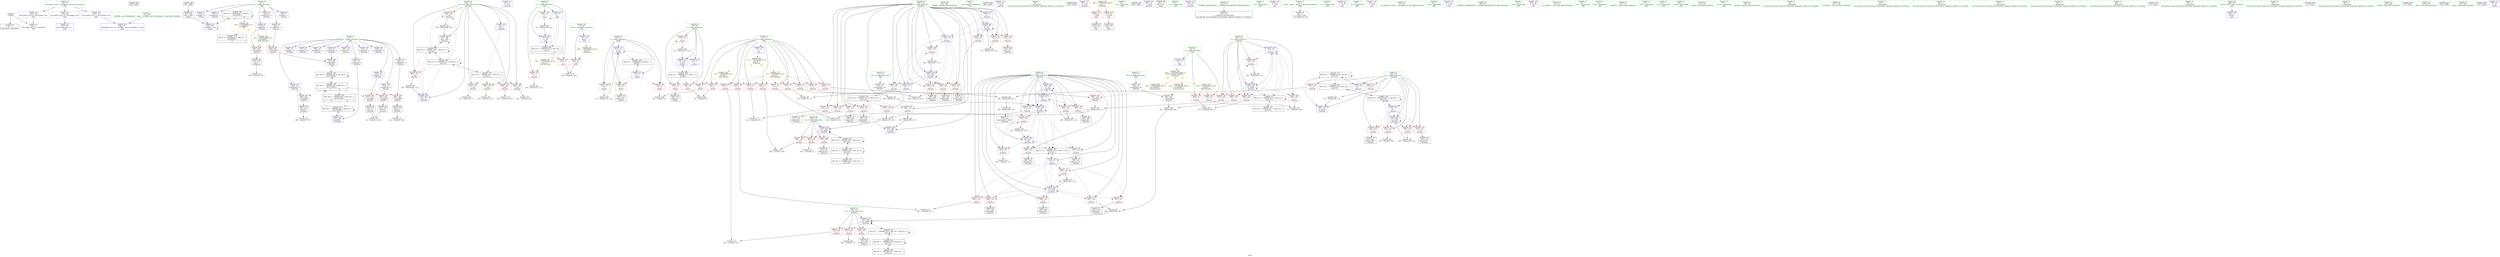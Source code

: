digraph "SVFG" {
	label="SVFG";

	Node0x56292939f840 [shape=record,color=grey,label="{NodeID: 0\nNullPtr}"];
	Node0x56292939f840 -> Node0x5629293b5bc0[style=solid];
	Node0x56292939f840 -> Node0x5629293b8d30[style=solid];
	Node0x5629293fe260 [shape=record,color=black,label="{NodeID: 443\n382 = PHI()\n}"];
	Node0x5629293ddf80 [shape=record,color=black,label="{NodeID: 360\nMR_8V_2 = PHI(MR_8V_3, MR_8V_1, )\npts\{90000 \}\n|{|<s2>14}}"];
	Node0x5629293ddf80 -> Node0x5629293b8fd0[style=dashed];
	Node0x5629293ddf80 -> Node0x5629293ddf80[style=dashed];
	Node0x5629293ddf80:s2 -> Node0x5629293ea2b0[style=dashed,color=blue];
	Node0x5629293b7ca0 [shape=record,color=red,label="{NodeID: 194\n348\<--142\n\<--ans\n_Z4workv\n}"];
	Node0x5629293b7ca0 -> Node0x5629293c5c80[style=solid];
	Node0x5629293b4ec0 [shape=record,color=purple,label="{NodeID: 111\n233\<--27\n\<--.str.1\n_Z4workv\n}"];
	Node0x5629293b2fb0 [shape=record,color=green,label="{NodeID: 28\n12\<--14\nt\<--t_field_insensitive\nGlob }"];
	Node0x5629293b2fb0 -> Node0x5629293ba270[style=solid];
	Node0x5629293b2fb0 -> Node0x5629293ba340[style=solid];
	Node0x5629293b2fb0 -> Node0x5629293ba410[style=solid];
	Node0x5629293b2fb0 -> Node0x5629293b8730[style=solid];
	Node0x5629293b2fb0 -> Node0x5629293c2640[style=solid];
	Node0x5629293d7780 [shape=record,color=yellow,style=double,label="{NodeID: 388\n32V_1 = ENCHI(MR_32V_0)\npts\{220000 \}\nFun[_Z4workv]}"];
	Node0x5629293d7780 -> Node0x5629293b8320[style=dashed];
	Node0x5629293c6700 [shape=record,color=grey,label="{NodeID: 305\n270 = cmp(268, 269, )\n}"];
	Node0x5629293b94b0 [shape=record,color=blue,label="{NodeID: 222\n132\<--166\nj\<--inc\n_Z4workv\n}"];
	Node0x5629293b94b0 -> Node0x5629293bc220[style=dashed];
	Node0x5629293b94b0 -> Node0x5629293bc2f0[style=dashed];
	Node0x5629293b94b0 -> Node0x5629293bc3c0[style=dashed];
	Node0x5629293b94b0 -> Node0x5629293b9310[style=dashed];
	Node0x5629293b94b0 -> Node0x5629293b94b0[style=dashed];
	Node0x5629293b94b0 -> Node0x5629293b97f0[style=dashed];
	Node0x5629293b94b0 -> Node0x5629293d9480[style=dashed];
	Node0x5629293baea0 [shape=record,color=red,label="{NodeID: 139\n269\<--19\n\<--s\n_Z4workv\n}"];
	Node0x5629293baea0 -> Node0x5629293c6700[style=solid];
	Node0x5629293b59c0 [shape=record,color=green,label="{NodeID: 56\n413\<--414\nfreopen\<--freopen_field_insensitive\n}"];
	Node0x5629293bc560 [shape=record,color=red,label="{NodeID: 167\n191\<--132\n\<--j\n_Z4workv\n}"];
	Node0x5629293bc560 -> Node0x5629293b6370[style=solid];
	Node0x5629293b7140 [shape=record,color=black,label="{NodeID: 84\n334\<--333\nidxprom88\<--\n_Z4workv\n}"];
	Node0x56292939f780 [shape=record,color=green,label="{NodeID: 1\n7\<--1\n__dso_handle\<--dummyObj\nGlob }"];
	Node0x5629293fe360 [shape=record,color=black,label="{NodeID: 444\n388 = PHI()\n}"];
	Node0x5629293c3e80 [shape=record,color=grey,label="{NodeID: 278\n356 = Binary(355, 114, )\n}"];
	Node0x5629293c3e80 -> Node0x5629293c2300[style=solid];
	Node0x5629293b7d70 [shape=record,color=red,label="{NodeID: 195\n370\<--142\n\<--ans\n_Z4workv\n}"];
	Node0x5629293b7d70 -> Node0x5629293c6580[style=solid];
	Node0x5629293b4f90 [shape=record,color=purple,label="{NodeID: 112\n373\<--29\n\<--.str.2\n_Z4workv\n}"];
	Node0x5629293b3080 [shape=record,color=green,label="{NodeID: 29\n15\<--16\ncases\<--cases_field_insensitive\nGlob }"];
	Node0x5629293b3080 -> Node0x5629293ba4e0[style=solid];
	Node0x5629293b3080 -> Node0x5629293b8830[style=solid];
	Node0x5629293d7860 [shape=record,color=yellow,style=double,label="{NodeID: 389\n34V_1 = ENCHI(MR_34V_0)\npts\{240000 \}\nFun[_Z4workv]}"];
	Node0x5629293d7860 -> Node0x5629293b83f0[style=dashed];
	Node0x5629293c6880 [shape=record,color=grey,label="{NodeID: 306\n379 = cmp(378, 114, )\n}"];
	Node0x5629293b9580 [shape=record,color=blue,label="{NodeID: 223\n130\<--171\ni\<--inc7\n_Z4workv\n}"];
	Node0x5629293b9580 -> Node0x5629293bb6c0[style=dashed];
	Node0x5629293b9580 -> Node0x5629293bb790[style=dashed];
	Node0x5629293b9580 -> Node0x5629293bb860[style=dashed];
	Node0x5629293b9580 -> Node0x5629293b9580[style=dashed];
	Node0x5629293b9580 -> Node0x5629293b9650[style=dashed];
	Node0x5629293baf70 [shape=record,color=red,label="{NodeID: 140\n330\<--19\n\<--s\n_Z4workv\n}"];
	Node0x5629293baf70 -> Node0x5629293c7d80[style=solid];
	Node0x5629293b5ac0 [shape=record,color=green,label="{NodeID: 57\n51\<--439\n_GLOBAL__sub_I_XiaoZiqian_0_1.cpp\<--_GLOBAL__sub_I_XiaoZiqian_0_1.cpp_field_insensitive\n}"];
	Node0x5629293b5ac0 -> Node0x5629293b8c30[style=solid];
	Node0x5629293bc630 [shape=record,color=red,label="{NodeID: 168\n202\<--132\n\<--j\n_Z4workv\n}"];
	Node0x5629293bc630 -> Node0x5629293b65e0[style=solid];
	Node0x5629293b7210 [shape=record,color=black,label="{NodeID: 85\n337\<--336\nidxprom90\<--\n_Z4workv\n}"];
	Node0x56292939e1d0 [shape=record,color=green,label="{NodeID: 2\n13\<--1\n\<--dummyObj\nCan only get source location for instruction, argument, global var or function.}"];
	Node0x5629293fe460 [shape=record,color=black,label="{NodeID: 445\n395 = PHI()\n}"];
	Node0x5629293c4000 [shape=record,color=grey,label="{NodeID: 279\n362 = Binary(361, 114, )\n}"];
	Node0x5629293c4000 -> Node0x5629293c23d0[style=solid];
	Node0x5629293b7e40 [shape=record,color=red,label="{NodeID: 196\n378\<--142\n\<--ans\n_Z4workv\n}"];
	Node0x5629293b7e40 -> Node0x5629293c6880[style=solid];
	Node0x5629293b5060 [shape=record,color=purple,label="{NodeID: 113\n381\<--31\n\<--.str.3\n_Z4workv\n}"];
	Node0x5629293b3180 [shape=record,color=green,label="{NodeID: 30\n17\<--18\nn\<--n_field_insensitive\nGlob }"];
	Node0x5629293b3180 -> Node0x5629293ba5b0[style=solid];
	Node0x5629293b3180 -> Node0x5629293ba680[style=solid];
	Node0x5629293b3180 -> Node0x5629293ba750[style=solid];
	Node0x5629293b3180 -> Node0x5629293ba820[style=solid];
	Node0x5629293b3180 -> Node0x5629293ba8f0[style=solid];
	Node0x5629293b3180 -> Node0x5629293ba9c0[style=solid];
	Node0x5629293b3180 -> Node0x5629293baa90[style=solid];
	Node0x5629293b3180 -> Node0x5629293bab60[style=solid];
	Node0x5629293b3180 -> Node0x5629293bac30[style=solid];
	Node0x5629293b3180 -> Node0x5629293bad00[style=solid];
	Node0x5629293b3180 -> Node0x5629293badd0[style=solid];
	Node0x5629293b3180 -> Node0x5629293b8930[style=solid];
	Node0x5629293c6a00 [shape=record,color=grey,label="{NodeID: 307\n178 = cmp(176, 177, )\n}"];
	Node0x5629293b9650 [shape=record,color=blue,label="{NodeID: 224\n130\<--13\ni\<--\n_Z4workv\n}"];
	Node0x5629293b9650 -> Node0x5629293bb930[style=dashed];
	Node0x5629293b9650 -> Node0x5629293bba00[style=dashed];
	Node0x5629293b9650 -> Node0x5629293bbad0[style=dashed];
	Node0x5629293b9650 -> Node0x5629293bbba0[style=dashed];
	Node0x5629293b9650 -> Node0x5629293bbc70[style=dashed];
	Node0x5629293b9650 -> Node0x5629293c1a10[style=dashed];
	Node0x5629293b9650 -> Node0x5629293c1bb0[style=dashed];
	Node0x5629293bb040 [shape=record,color=red,label="{NodeID: 141\n409\<--41\n\<--stdin\nmain\n}"];
	Node0x5629293bb040 -> Node0x5629293b73b0[style=solid];
	Node0x5629293b5bc0 [shape=record,color=black,label="{NodeID: 58\n2\<--3\ndummyVal\<--dummyVal\n}"];
	Node0x5629293bc700 [shape=record,color=red,label="{NodeID: 169\n221\<--132\n\<--j\n_Z4workv\n}"];
	Node0x5629293bc700 -> Node0x5629293c4780[style=solid];
	Node0x5629293b72e0 [shape=record,color=black,label="{NodeID: 86\n340\<--339\nconv92\<--\n_Z4workv\n}"];
	Node0x5629293b72e0 -> Node0x5629293c8080[style=solid];
	Node0x56292939d390 [shape=record,color=green,label="{NodeID: 3\n25\<--1\n.str\<--dummyObj\nGlob }"];
	Node0x5629293fe560 [shape=record,color=black,label="{NodeID: 446\n420 = PHI()\n}"];
	Node0x5629293c4180 [shape=record,color=grey,label="{NodeID: 280\n166 = Binary(165, 114, )\n}"];
	Node0x5629293c4180 -> Node0x5629293b94b0[style=solid];
	Node0x5629293b7f10 [shape=record,color=red,label="{NodeID: 197\n384\<--142\n\<--ans\n_Z4workv\n}"];
	Node0x5629293b7f10 -> Node0x5629293c7a80[style=solid];
	Node0x5629293b5130 [shape=record,color=purple,label="{NodeID: 114\n387\<--33\n\<--.str.4\n_Z4workv\n}"];
	Node0x5629293b3280 [shape=record,color=green,label="{NodeID: 31\n19\<--20\ns\<--s_field_insensitive\nGlob }"];
	Node0x5629293b3280 -> Node0x5629293baea0[style=solid];
	Node0x5629293b3280 -> Node0x5629293baf70[style=solid];
	Node0x5629293b3280 -> Node0x5629293b8a30[style=solid];
	Node0x5629293d7a50 [shape=record,color=yellow,style=double,label="{NodeID: 391\n39V_1 = ENCHI(MR_39V_0)\npts\{16 \}\nFun[main]}"];
	Node0x5629293d7a50 -> Node0x5629293ba4e0[style=dashed];
	Node0x5629293c6b80 [shape=record,color=grey,label="{NodeID: 308\n91 = cmp(89, 90, )\n}"];
	Node0x5629293b9720 [shape=record,color=blue,label="{NodeID: 225\n134\<--13\nk\<--\n_Z4workv\n}"];
	Node0x5629293b9720 -> Node0x5629293e2580[style=dashed];
	Node0x5629293bb110 [shape=record,color=red,label="{NodeID: 142\n415\<--46\n\<--stdout\nmain\n}"];
	Node0x5629293bb110 -> Node0x5629293b7480[style=solid];
	Node0x5629293b5cc0 [shape=record,color=black,label="{NodeID: 59\n405\<--13\nmain_ret\<--\nmain\n}"];
	Node0x5629293d6380 [shape=record,color=black,label="{NodeID: 336\nMR_19V_8 = PHI(MR_19V_12, MR_19V_7, )\npts\{135 \}\n}"];
	Node0x5629293d6380 -> Node0x5629293c1d50[style=dashed];
	Node0x5629293d6380 -> Node0x5629293d6380[style=dashed];
	Node0x5629293d6380 -> Node0x5629293d9980[style=dashed];
	Node0x5629293bc7d0 [shape=record,color=red,label="{NodeID: 170\n246\<--132\n\<--j\n_Z4workv\n}"];
	Node0x5629293bc7d0 -> Node0x5629293c7480[style=solid];
	Node0x5629293b73b0 [shape=record,color=black,label="{NodeID: 87\n412\<--409\ncall\<--\nmain\n}"];
	Node0x56292939d420 [shape=record,color=green,label="{NodeID: 4\n27\<--1\n.str.1\<--dummyObj\nGlob }"];
	Node0x5629293c4300 [shape=record,color=grey,label="{NodeID: 281\n171 = Binary(170, 114, )\n}"];
	Node0x5629293c4300 -> Node0x5629293b9580[style=solid];
	Node0x5629293b7fe0 [shape=record,color=red,label="{NodeID: 198\n390\<--142\n\<--ans\n_Z4workv\n}"];
	Node0x5629293b7fe0 -> Node0x5629293c7c00[style=solid];
	Node0x5629293b5200 [shape=record,color=purple,label="{NodeID: 115\n394\<--35\n\<--.str.5\n_Z4workv\n}"];
	Node0x5629293b3380 [shape=record,color=green,label="{NodeID: 32\n21\<--22\ndx\<--dx_field_insensitive\nGlob }"];
	Node0x5629293b3380 -> Node0x5629293b4c50[style=solid];
	Node0x5629293d7b30 [shape=record,color=yellow,style=double,label="{NodeID: 392\n2V_1 = ENCHI(MR_2V_0)\npts\{18 \}\nFun[main]|{<s0>14|<s1>15}}"];
	Node0x5629293d7b30:s0 -> Node0x5629293beeb0[style=dashed,color=red];
	Node0x5629293d7b30:s1 -> Node0x5629293e3aa0[style=dashed,color=red];
	Node0x5629293c6d00 [shape=record,color=grey,label="{NodeID: 309\n100 = cmp(98, 99, )\n}"];
	Node0x5629293b97f0 [shape=record,color=blue,label="{NodeID: 226\n132\<--182\nj\<--sub\n_Z4workv\n}"];
	Node0x5629293b97f0 -> Node0x5629293bc490[style=dashed];
	Node0x5629293b97f0 -> Node0x5629293bc560[style=dashed];
	Node0x5629293b97f0 -> Node0x5629293bc630[style=dashed];
	Node0x5629293b97f0 -> Node0x5629293bc700[style=dashed];
	Node0x5629293b97f0 -> Node0x5629293b97f0[style=dashed];
	Node0x5629293b97f0 -> Node0x5629293b9a60[style=dashed];
	Node0x5629293b97f0 -> Node0x5629293d9480[style=dashed];
	Node0x5629293bb1e0 [shape=record,color=red,label="{NodeID: 143\n89\<--79\n\<--i\n_Z4initv\n}"];
	Node0x5629293bb1e0 -> Node0x5629293c6b80[style=solid];
	Node0x5629293b5d90 [shape=record,color=black,label="{NodeID: 60\n62\<--63\n\<--_ZNSt8ios_base4InitD1Ev\nCan only get source location for instruction, argument, global var or function.}"];
	Node0x5629293d6880 [shape=record,color=black,label="{NodeID: 337\nMR_21V_3 = PHI(MR_21V_8, MR_21V_2, )\npts\{137 \}\n}"];
	Node0x5629293d6880 -> Node0x5629293c1e20[style=dashed];
	Node0x5629293d6880 -> Node0x5629293d6880[style=dashed];
	Node0x5629293d6880 -> Node0x5629293d9e80[style=dashed];
	Node0x5629293bc8a0 [shape=record,color=red,label="{NodeID: 171\n253\<--132\n\<--j\n_Z4workv\n}"];
	Node0x5629293bc8a0 -> Node0x5629293b6920[style=solid];
	Node0x5629293b7480 [shape=record,color=black,label="{NodeID: 88\n418\<--415\ncall1\<--\nmain\n}"];
	Node0x56292938cbc0 [shape=record,color=green,label="{NodeID: 5\n29\<--1\n.str.2\<--dummyObj\nGlob }"];
	Node0x5629293c4480 [shape=record,color=grey,label="{NodeID: 282\n367 = Binary(366, 114, )\n}"];
	Node0x5629293c4480 -> Node0x5629293c24a0[style=solid];
	Node0x5629293b80b0 [shape=record,color=red,label="{NodeID: 199\n194\<--193\n\<--arrayidx18\n_Z4workv\n}"];
	Node0x5629293b80b0 -> Node0x5629293b6440[style=solid];
	Node0x5629293b9b60 [shape=record,color=purple,label="{NodeID: 116\n410\<--37\n\<--.str.6\nmain\n}"];
	Node0x5629293b3480 [shape=record,color=green,label="{NodeID: 33\n23\<--24\ndy\<--dy_field_insensitive\nGlob }"];
	Node0x5629293b3480 -> Node0x5629293b4d20[style=solid];
	Node0x5629293c6e80 [shape=record,color=grey,label="{NodeID: 310\n196 = cmp(195, 197, )\n}"];
	Node0x5629293b98c0 [shape=record,color=blue,label="{NodeID: 227\n214\<--205\narrayidx29\<--\n_Z4workv\n}"];
	Node0x5629293b98c0 -> Node0x5629293e2a80[style=dashed];
	Node0x5629293bb2b0 [shape=record,color=red,label="{NodeID: 144\n104\<--79\n\<--i\n_Z4initv\n}"];
	Node0x5629293bb2b0 -> Node0x5629293b5f60[style=solid];
	Node0x5629293b5e90 [shape=record,color=black,label="{NodeID: 61\n103\<--102\nconv\<--call5\n_Z4initv\n}"];
	Node0x5629293b5e90 -> Node0x5629293b8fd0[style=solid];
	Node0x5629293d6d80 [shape=record,color=black,label="{NodeID: 338\nMR_23V_3 = PHI(MR_23V_8, MR_23V_2, )\npts\{139 \}\n}"];
	Node0x5629293d6d80 -> Node0x5629293d4f80[style=dashed];
	Node0x5629293d6d80 -> Node0x5629293d6d80[style=dashed];
	Node0x5629293d6d80 -> Node0x5629293da380[style=dashed];
	Node0x5629293bc970 [shape=record,color=red,label="{NodeID: 172\n281\<--132\n\<--j\n_Z4workv\n}"];
	Node0x5629293bc970 -> Node0x5629293c5b00[style=solid];
	Node0x5629293b7550 [shape=record,color=purple,label="{NodeID: 89\n60\<--4\n\<--_ZStL8__ioinit\n__cxx_global_var_init\n}"];
	Node0x56292938cc50 [shape=record,color=green,label="{NodeID: 6\n31\<--1\n.str.3\<--dummyObj\nGlob }"];
	Node0x5629293c4600 [shape=record,color=grey,label="{NodeID: 283\n228 = Binary(227, 114, )\n}"];
	Node0x5629293c4600 -> Node0x5629293c1a10[style=solid];
	Node0x5629293b8180 [shape=record,color=red,label="{NodeID: 200\n205\<--204\n\<--arrayidx23\n_Z4workv\n}"];
	Node0x5629293b8180 -> Node0x5629293b98c0[style=solid];
	Node0x5629293b9c30 [shape=record,color=purple,label="{NodeID: 117\n411\<--39\n\<--.str.7\nmain\n}"];
	Node0x5629293b3580 [shape=record,color=green,label="{NodeID: 34\n49\<--53\nllvm.global_ctors\<--llvm.global_ctors_field_insensitive\nGlob }"];
	Node0x5629293b3580 -> Node0x5629293b9f70[style=solid];
	Node0x5629293b3580 -> Node0x5629293ba070[style=solid];
	Node0x5629293b3580 -> Node0x5629293ba170[style=solid];
	Node0x5629293c7000 [shape=record,color=grey,label="{NodeID: 311\n295 = cmp(293, 294, )\n}"];
	Node0x5629293b9990 [shape=record,color=blue,label="{NodeID: 228\n134\<--217\nk\<--inc30\n_Z4workv\n}"];
	Node0x5629293b9990 -> Node0x5629293e2580[style=dashed];
	Node0x5629293bb380 [shape=record,color=red,label="{NodeID: 145\n118\<--79\n\<--i\n_Z4initv\n}"];
	Node0x5629293bb380 -> Node0x5629293c4900[style=solid];
	Node0x5629293b5f60 [shape=record,color=black,label="{NodeID: 62\n105\<--104\nidxprom\<--\n_Z4initv\n}"];
	Node0x5629293d7280 [shape=record,color=black,label="{NodeID: 339\nMR_25V_3 = PHI(MR_25V_8, MR_25V_2, )\npts\{141 \}\n}"];
	Node0x5629293d7280 -> Node0x5629293c1fc0[style=dashed];
	Node0x5629293d7280 -> Node0x5629293d2c80[style=dashed];
	Node0x5629293d7280 -> Node0x5629293d7280[style=dashed];
	Node0x5629293d7280 -> Node0x5629293da880[style=dashed];
	Node0x5629293bca40 [shape=record,color=red,label="{NodeID: 173\n308\<--132\n\<--j\n_Z4workv\n}"];
	Node0x5629293bca40 -> Node0x5629293b6d30[style=solid];
	Node0x5629293b7620 [shape=record,color=purple,label="{NodeID: 90\n106\<--8\narrayidx\<--a\n_Z4initv\n}"];
	Node0x56292939dae0 [shape=record,color=green,label="{NodeID: 7\n33\<--1\n.str.4\<--dummyObj\nGlob }"];
	Node0x5629293c4780 [shape=record,color=grey,label="{NodeID: 284\n222 = Binary(221, 223, )\n}"];
	Node0x5629293c4780 -> Node0x5629293b9a60[style=solid];
	Node0x5629293b8250 [shape=record,color=red,label="{NodeID: 201\n256\<--255\n\<--arrayidx45\n_Z4workv\n}"];
	Node0x5629293b8250 -> Node0x5629293b69f0[style=solid];
	Node0x5629293b9d00 [shape=record,color=purple,label="{NodeID: 118\n416\<--42\n\<--.str.8\nmain\n}"];
	Node0x5629293b3680 [shape=record,color=green,label="{NodeID: 35\n54\<--55\n__cxx_global_var_init\<--__cxx_global_var_init_field_insensitive\n}"];
	Node0x5629293c7180 [shape=record,color=grey,label="{NodeID: 312\n302 = cmp(300, 301, )\n}"];
	Node0x5629293b9a60 [shape=record,color=blue,label="{NodeID: 229\n132\<--222\nj\<--dec\n_Z4workv\n}"];
	Node0x5629293b9a60 -> Node0x5629293bc490[style=dashed];
	Node0x5629293b9a60 -> Node0x5629293bc560[style=dashed];
	Node0x5629293b9a60 -> Node0x5629293bc630[style=dashed];
	Node0x5629293b9a60 -> Node0x5629293bc700[style=dashed];
	Node0x5629293b9a60 -> Node0x5629293b97f0[style=dashed];
	Node0x5629293b9a60 -> Node0x5629293b9a60[style=dashed];
	Node0x5629293b9a60 -> Node0x5629293d9480[style=dashed];
	Node0x5629293bb450 [shape=record,color=red,label="{NodeID: 146\n98\<--81\n\<--j\n_Z4initv\n}"];
	Node0x5629293bb450 -> Node0x5629293c6d00[style=solid];
	Node0x5629293b6030 [shape=record,color=black,label="{NodeID: 63\n108\<--107\nidxprom6\<--\n_Z4initv\n}"];
	Node0x5629293d7f90 [shape=record,color=black,label="{NodeID: 340\nMR_27V_4 = PHI(MR_27V_10, MR_27V_3, )\npts\{143 \}\n}"];
	Node0x5629293d7f90 -> Node0x5629293b7bd0[style=dashed];
	Node0x5629293d7f90 -> Node0x5629293b7ca0[style=dashed];
	Node0x5629293d7f90 -> Node0x5629293c2160[style=dashed];
	Node0x5629293d7f90 -> Node0x5629293c2230[style=dashed];
	Node0x5629293d7f90 -> Node0x5629293d7f90[style=dashed];
	Node0x5629293d7f90 -> Node0x5629293dad80[style=dashed];
	Node0x5629293d7f90 -> Node0x5629293db780[style=dashed];
	Node0x5629293bcb10 [shape=record,color=red,label="{NodeID: 174\n336\<--132\n\<--j\n_Z4workv\n}"];
	Node0x5629293bcb10 -> Node0x5629293b7210[style=solid];
	Node0x5629293b76f0 [shape=record,color=purple,label="{NodeID: 91\n109\<--8\narrayidx7\<--a\n_Z4initv\n}"];
	Node0x5629293b76f0 -> Node0x5629293b8fd0[style=solid];
	Node0x56292939db70 [shape=record,color=green,label="{NodeID: 8\n35\<--1\n.str.5\<--dummyObj\nGlob }"];
	Node0x5629293e0780 [shape=record,color=black,label="{NodeID: 368\nMR_10V_2 = PHI(MR_10V_3, MR_10V_1, )\npts\{14 \}\n|{|<s3>15}}"];
	Node0x5629293e0780 -> Node0x5629293ba340[style=dashed];
	Node0x5629293e0780 -> Node0x5629293ba410[style=dashed];
	Node0x5629293e0780 -> Node0x5629293c2640[style=dashed];
	Node0x5629293e0780:s3 -> Node0x5629293e2f80[style=dashed,color=red];
	Node0x5629293c4900 [shape=record,color=grey,label="{NodeID: 285\n119 = Binary(118, 114, )\n}"];
	Node0x5629293c4900 -> Node0x5629293b9170[style=solid];
	Node0x5629293b8320 [shape=record,color=red,label="{NodeID: 202\n276\<--275\n\<--arrayidx56\n_Z4workv\n}"];
	Node0x5629293b8320 -> Node0x5629293c5800[style=solid];
	Node0x5629293b9dd0 [shape=record,color=purple,label="{NodeID: 119\n417\<--44\n\<--.str.9\nmain\n}"];
	Node0x5629293b3780 [shape=record,color=green,label="{NodeID: 36\n58\<--59\n_ZNSt8ios_base4InitC1Ev\<--_ZNSt8ios_base4InitC1Ev_field_insensitive\n}"];
	Node0x5629293d7eb0 [shape=record,color=yellow,style=double,label="{NodeID: 396\n46V_1 = ENCHI(MR_46V_0)\npts\{20 220000 240000 \}\nFun[main]|{<s0>15|<s1>15|<s2>15}}"];
	Node0x5629293d7eb0:s0 -> Node0x5629293e3b80[style=dashed,color=red];
	Node0x5629293d7eb0:s1 -> Node0x5629293d7780[style=dashed,color=red];
	Node0x5629293d7eb0:s2 -> Node0x5629293d7860[style=dashed,color=red];
	Node0x5629293c7300 [shape=record,color=grey,label="{NodeID: 313\n425 = cmp(423, 424, )\n}"];
	Node0x5629293c1a10 [shape=record,color=blue,label="{NodeID: 230\n130\<--228\ni\<--inc34\n_Z4workv\n}"];
	Node0x5629293c1a10 -> Node0x5629293bb930[style=dashed];
	Node0x5629293c1a10 -> Node0x5629293bba00[style=dashed];
	Node0x5629293c1a10 -> Node0x5629293bbad0[style=dashed];
	Node0x5629293c1a10 -> Node0x5629293bbba0[style=dashed];
	Node0x5629293c1a10 -> Node0x5629293bbc70[style=dashed];
	Node0x5629293c1a10 -> Node0x5629293c1a10[style=dashed];
	Node0x5629293c1a10 -> Node0x5629293c1bb0[style=dashed];
	Node0x5629293bb520 [shape=record,color=red,label="{NodeID: 147\n107\<--81\n\<--j\n_Z4initv\n}"];
	Node0x5629293bb520 -> Node0x5629293b6030[style=solid];
	Node0x5629293b6100 [shape=record,color=black,label="{NodeID: 64\n157\<--156\nidxprom\<--\n_Z4workv\n}"];
	Node0x5629293bcbe0 [shape=record,color=red,label="{NodeID: 175\n361\<--132\n\<--j\n_Z4workv\n}"];
	Node0x5629293bcbe0 -> Node0x5629293c4000[style=solid];
	Node0x5629293b77c0 [shape=record,color=purple,label="{NodeID: 92\n190\<--8\narrayidx16\<--a\n_Z4workv\n}"];
	Node0x56292939dc00 [shape=record,color=green,label="{NodeID: 9\n37\<--1\n.str.6\<--dummyObj\nGlob }"];
	Node0x5629293e0c80 [shape=record,color=black,label="{NodeID: 369\nMR_30V_2 = PHI(MR_30V_3, MR_30V_1, )\npts\{110000 \}\n|{<s0>15|<s1>15}}"];
	Node0x5629293e0c80:s0 -> Node0x5629293d4080[style=dashed,color=red];
	Node0x5629293e0c80:s1 -> Node0x5629293dd080[style=dashed,color=red];
	Node0x5629293c4a80 [shape=record,color=grey,label="{NodeID: 286\n113 = Binary(112, 114, )\n}"];
	Node0x5629293c4a80 -> Node0x5629293b90a0[style=solid];
	Node0x5629293b83f0 [shape=record,color=red,label="{NodeID: 203\n285\<--284\n\<--arrayidx59\n_Z4workv\n}"];
	Node0x5629293b83f0 -> Node0x5629293c5980[style=solid];
	Node0x5629293b9ea0 [shape=record,color=purple,label="{NodeID: 120\n419\<--47\n\<--.str.10\nmain\n}"];
	Node0x5629293b3880 [shape=record,color=green,label="{NodeID: 37\n64\<--65\n__cxa_atexit\<--__cxa_atexit_field_insensitive\n}"];
	Node0x5629293bedd0 [shape=record,color=yellow,style=double,label="{NodeID: 397\n36V_1 = ENCHI(MR_36V_0)\npts\{1 \}\nFun[main]}"];
	Node0x5629293bedd0 -> Node0x5629293bb040[style=dashed];
	Node0x5629293bedd0 -> Node0x5629293bb110[style=dashed];
	Node0x5629293c7480 [shape=record,color=grey,label="{NodeID: 314\n248 = cmp(246, 247, )\n}"];
	Node0x5629293c1ae0 [shape=record,color=blue,label="{NodeID: 231\n142\<--13\nans\<--\n_Z4workv\n}"];
	Node0x5629293c1ae0 -> Node0x5629293dad80[style=dashed];
	Node0x5629293bb5f0 [shape=record,color=red,label="{NodeID: 148\n112\<--81\n\<--j\n_Z4initv\n}"];
	Node0x5629293bb5f0 -> Node0x5629293c4a80[style=solid];
	Node0x5629293b61d0 [shape=record,color=black,label="{NodeID: 65\n160\<--159\nidxprom4\<--\n_Z4workv\n}"];
	Node0x5629293bccb0 [shape=record,color=red,label="{NodeID: 176\n207\<--134\n\<--k\n_Z4workv\n}"];
	Node0x5629293bccb0 -> Node0x5629293c4d80[style=solid];
	Node0x5629293b7890 [shape=record,color=purple,label="{NodeID: 93\n193\<--8\narrayidx18\<--a\n_Z4workv\n}"];
	Node0x5629293b7890 -> Node0x5629293b80b0[style=solid];
	Node0x56292939f3b0 [shape=record,color=green,label="{NodeID: 10\n39\<--1\n.str.7\<--dummyObj\nGlob }"];
	Node0x5629293e1180 [shape=record,color=black,label="{NodeID: 370\nMR_8V_2 = PHI(MR_8V_3, MR_8V_1, )\npts\{90000 \}\n|{<s0>14}}"];
	Node0x5629293e1180:s0 -> Node0x5629293ddf80[style=dashed,color=red];
	Node0x5629293c4c00 [shape=record,color=grey,label="{NodeID: 287\n209 = Binary(208, 114, )\n}"];
	Node0x5629293c4c00 -> Node0x5629293b66b0[style=solid];
	Node0x5629293b84c0 [shape=record,color=red,label="{NodeID: 204\n311\<--310\n\<--arrayidx73\n_Z4workv\n}"];
	Node0x5629293b84c0 -> Node0x5629293b6e00[style=solid];
	Node0x5629293b9f70 [shape=record,color=purple,label="{NodeID: 121\n443\<--49\nllvm.global_ctors_0\<--llvm.global_ctors\nGlob }"];
	Node0x5629293b9f70 -> Node0x5629293b8b30[style=solid];
	Node0x5629293b3980 [shape=record,color=green,label="{NodeID: 38\n63\<--69\n_ZNSt8ios_base4InitD1Ev\<--_ZNSt8ios_base4InitD1Ev_field_insensitive\n}"];
	Node0x5629293b3980 -> Node0x5629293b5d90[style=solid];
	Node0x5629293beeb0 [shape=record,color=yellow,style=double,label="{NodeID: 398\n2V_1 = ENCHI(MR_2V_0)\npts\{18 \}\nFun[_Z4initv]}"];
	Node0x5629293beeb0 -> Node0x5629293ba5b0[style=dashed];
	Node0x5629293beeb0 -> Node0x5629293ba680[style=dashed];
	Node0x5629293c7600 [shape=record,color=grey,label="{NodeID: 315\n242 = cmp(240, 241, )\n}"];
	Node0x5629293c1bb0 [shape=record,color=blue,label="{NodeID: 232\n130\<--13\ni\<--\n_Z4workv\n}"];
	Node0x5629293c1bb0 -> Node0x5629293d8f80[style=dashed];
	Node0x5629293bb6c0 [shape=record,color=red,label="{NodeID: 149\n146\<--130\n\<--i\n_Z4workv\n}"];
	Node0x5629293bb6c0 -> Node0x5629293c5f80[style=solid];
	Node0x5629293b62a0 [shape=record,color=black,label="{NodeID: 66\n189\<--188\nidxprom15\<--\n_Z4workv\n}"];
	Node0x5629293bcd80 [shape=record,color=red,label="{NodeID: 177\n216\<--134\n\<--k\n_Z4workv\n}"];
	Node0x5629293bcd80 -> Node0x5629293c4f00[style=solid];
	Node0x5629293b7960 [shape=record,color=purple,label="{NodeID: 94\n201\<--8\narrayidx21\<--a\n_Z4workv\n}"];
	Node0x56292939f440 [shape=record,color=green,label="{NodeID: 11\n41\<--1\nstdin\<--dummyObj\nGlob }"];
	Node0x5629293c4d80 [shape=record,color=grey,label="{NodeID: 288\n208 = Binary(206, 207, )\n}"];
	Node0x5629293c4d80 -> Node0x5629293c4c00[style=solid];
	Node0x5629293b8590 [shape=record,color=red,label="{NodeID: 205\n319\<--318\n\<--arrayidx78\n_Z4workv\n}"];
	Node0x5629293b8590 -> Node0x5629293b7070[style=solid];
	Node0x5629293ba070 [shape=record,color=purple,label="{NodeID: 122\n444\<--49\nllvm.global_ctors_1\<--llvm.global_ctors\nGlob }"];
	Node0x5629293ba070 -> Node0x5629293b8c30[style=solid];
	Node0x5629293b3a80 [shape=record,color=green,label="{NodeID: 39\n76\<--77\n_Z4initv\<--_Z4initv_field_insensitive\n}"];
	Node0x5629293c7780 [shape=record,color=grey,label="{NodeID: 316\n186 = cmp(185, 13, )\n}"];
	Node0x5629293c1c80 [shape=record,color=blue,label="{NodeID: 233\n132\<--13\nj\<--\n_Z4workv\n}"];
	Node0x5629293c1c80 -> Node0x5629293bc7d0[style=dashed];
	Node0x5629293c1c80 -> Node0x5629293bc8a0[style=dashed];
	Node0x5629293c1c80 -> Node0x5629293bc970[style=dashed];
	Node0x5629293c1c80 -> Node0x5629293bca40[style=dashed];
	Node0x5629293c1c80 -> Node0x5629293bcb10[style=dashed];
	Node0x5629293c1c80 -> Node0x5629293bcbe0[style=dashed];
	Node0x5629293c1c80 -> Node0x5629293c23d0[style=dashed];
	Node0x5629293c1c80 -> Node0x5629293d9480[style=dashed];
	Node0x5629293bb790 [shape=record,color=red,label="{NodeID: 150\n156\<--130\n\<--i\n_Z4workv\n}"];
	Node0x5629293bb790 -> Node0x5629293b6100[style=solid];
	Node0x5629293b6370 [shape=record,color=black,label="{NodeID: 67\n192\<--191\nidxprom17\<--\n_Z4workv\n}"];
	Node0x5629293d8f80 [shape=record,color=black,label="{NodeID: 344\nMR_15V_9 = PHI(MR_15V_10, MR_15V_8, )\npts\{131 \}\n}"];
	Node0x5629293d8f80 -> Node0x5629293bbd40[style=dashed];
	Node0x5629293d8f80 -> Node0x5629293bbe10[style=dashed];
	Node0x5629293d8f80 -> Node0x5629293bbee0[style=dashed];
	Node0x5629293d8f80 -> Node0x5629293bbfb0[style=dashed];
	Node0x5629293d8f80 -> Node0x5629293bc080[style=dashed];
	Node0x5629293d8f80 -> Node0x5629293bc150[style=dashed];
	Node0x5629293d8f80 -> Node0x5629293c24a0[style=dashed];
	Node0x5629293bce50 [shape=record,color=red,label="{NodeID: 178\n262\<--134\n\<--k\n_Z4workv\n}"];
	Node0x5629293bce50 -> Node0x5629293c6280[style=solid];
	Node0x5629293b7a30 [shape=record,color=purple,label="{NodeID: 95\n204\<--8\narrayidx23\<--a\n_Z4workv\n}"];
	Node0x5629293b7a30 -> Node0x5629293b8180[style=solid];
	Node0x56292939f4d0 [shape=record,color=green,label="{NodeID: 12\n42\<--1\n.str.8\<--dummyObj\nGlob }"];
	Node0x5629293c4f00 [shape=record,color=grey,label="{NodeID: 289\n217 = Binary(216, 114, )\n}"];
	Node0x5629293c4f00 -> Node0x5629293b9990[style=solid];
	Node0x5629293b8660 [shape=record,color=red,label="{NodeID: 206\n339\<--338\n\<--arrayidx91\n_Z4workv\n}"];
	Node0x5629293b8660 -> Node0x5629293b72e0[style=solid];
	Node0x5629293ba170 [shape=record,color=purple,label="{NodeID: 123\n445\<--49\nllvm.global_ctors_2\<--llvm.global_ctors\nGlob }"];
	Node0x5629293ba170 -> Node0x5629293b8d30[style=solid];
	Node0x5629293b3b80 [shape=record,color=green,label="{NodeID: 40\n79\<--80\ni\<--i_field_insensitive\n_Z4initv\n}"];
	Node0x5629293b3b80 -> Node0x5629293bb1e0[style=solid];
	Node0x5629293b3b80 -> Node0x5629293bb2b0[style=solid];
	Node0x5629293b3b80 -> Node0x5629293bb380[style=solid];
	Node0x5629293b3b80 -> Node0x5629293b8e30[style=solid];
	Node0x5629293b3b80 -> Node0x5629293b9170[style=solid];
	Node0x5629293c7900 [shape=record,color=grey,label="{NodeID: 317\n321 = cmp(312, 320, )\n}"];
	Node0x5629293c1d50 [shape=record,color=blue,label="{NodeID: 234\n134\<--13\nk\<--\n_Z4workv\n}"];
	Node0x5629293c1d50 -> Node0x5629293bce50[style=dashed];
	Node0x5629293c1d50 -> Node0x5629293bcf20[style=dashed];
	Node0x5629293c1d50 -> Node0x5629293bcff0[style=dashed];
	Node0x5629293c1d50 -> Node0x5629293bd0c0[style=dashed];
	Node0x5629293c1d50 -> Node0x5629293c2300[style=dashed];
	Node0x5629293c1d50 -> Node0x5629293d6380[style=dashed];
	Node0x5629293bb860 [shape=record,color=red,label="{NodeID: 151\n170\<--130\n\<--i\n_Z4workv\n}"];
	Node0x5629293bb860 -> Node0x5629293c4300[style=solid];
	Node0x5629293b6440 [shape=record,color=black,label="{NodeID: 68\n195\<--194\nconv\<--\n_Z4workv\n}"];
	Node0x5629293b6440 -> Node0x5629293c6e80[style=solid];
	Node0x5629293d9480 [shape=record,color=black,label="{NodeID: 345\nMR_17V_10 = PHI(MR_17V_12, MR_17V_6, )\npts\{133 \}\n}"];
	Node0x5629293d9480 -> Node0x5629293c1c80[style=dashed];
	Node0x5629293bcf20 [shape=record,color=red,label="{NodeID: 179\n273\<--134\n\<--k\n_Z4workv\n}"];
	Node0x5629293bcf20 -> Node0x5629293b6ac0[style=solid];
	Node0x5629293b4290 [shape=record,color=purple,label="{NodeID: 96\n158\<--10\narrayidx\<--b\n_Z4workv\n}"];
	Node0x56292939f560 [shape=record,color=green,label="{NodeID: 13\n44\<--1\n.str.9\<--dummyObj\nGlob }"];
	Node0x5629293c5080 [shape=record,color=grey,label="{NodeID: 290\n431 = Binary(430, 114, )\n}"];
	Node0x5629293c5080 -> Node0x5629293c2640[style=solid];
	Node0x5629293b8730 [shape=record,color=blue,label="{NodeID: 207\n12\<--13\nt\<--\nGlob }"];
	Node0x5629293b8730 -> Node0x5629293e0780[style=dashed];
	Node0x5629293ba270 [shape=record,color=red,label="{NodeID: 124\n231\<--12\n\<--t\n_Z4workv\n}"];
	Node0x5629293ba270 -> Node0x5629293c5380[style=solid];
	Node0x5629293b3c50 [shape=record,color=green,label="{NodeID: 41\n81\<--82\nj\<--j_field_insensitive\n_Z4initv\n}"];
	Node0x5629293b3c50 -> Node0x5629293bb450[style=solid];
	Node0x5629293b3c50 -> Node0x5629293bb520[style=solid];
	Node0x5629293b3c50 -> Node0x5629293bb5f0[style=solid];
	Node0x5629293b3c50 -> Node0x5629293b8f00[style=solid];
	Node0x5629293b3c50 -> Node0x5629293b90a0[style=solid];
	Node0x5629293c7a80 [shape=record,color=grey,label="{NodeID: 318\n385 = cmp(384, 350, )\n}"];
	Node0x5629293c1e20 [shape=record,color=blue,label="{NodeID: 235\n136\<--114\nl\<--\n_Z4workv\n}"];
	Node0x5629293c1e20 -> Node0x5629293bd190[style=dashed];
	Node0x5629293c1e20 -> Node0x5629293bd260[style=dashed];
	Node0x5629293c1e20 -> Node0x5629293bd330[style=dashed];
	Node0x5629293c1e20 -> Node0x5629293bd400[style=dashed];
	Node0x5629293c1e20 -> Node0x5629293bd4d0[style=dashed];
	Node0x5629293c1e20 -> Node0x5629293c1e20[style=dashed];
	Node0x5629293c1e20 -> Node0x5629293c2090[style=dashed];
	Node0x5629293c1e20 -> Node0x5629293d6880[style=dashed];
	Node0x5629293bb930 [shape=record,color=red,label="{NodeID: 152\n176\<--130\n\<--i\n_Z4workv\n}"];
	Node0x5629293bb930 -> Node0x5629293c6a00[style=solid];
	Node0x5629293b6510 [shape=record,color=black,label="{NodeID: 69\n200\<--199\nidxprom20\<--\n_Z4workv\n}"];
	Node0x5629293d9980 [shape=record,color=black,label="{NodeID: 346\nMR_19V_7 = PHI(MR_19V_8, MR_19V_2, )\npts\{135 \}\n}"];
	Node0x5629293d9980 -> Node0x5629293d6380[style=dashed];
	Node0x5629293bcff0 [shape=record,color=red,label="{NodeID: 180\n282\<--134\n\<--k\n_Z4workv\n}"];
	Node0x5629293bcff0 -> Node0x5629293b6b90[style=solid];
	Node0x5629293b4360 [shape=record,color=purple,label="{NodeID: 97\n161\<--10\narrayidx5\<--b\n_Z4workv\n}"];
	Node0x5629293b4360 -> Node0x5629293b93e0[style=solid];
	Node0x5629293a0b60 [shape=record,color=green,label="{NodeID: 14\n46\<--1\nstdout\<--dummyObj\nGlob }"];
	Node0x5629293e2580 [shape=record,color=black,label="{NodeID: 374\nMR_19V_4 = PHI(MR_19V_6, MR_19V_3, )\npts\{135 \}\n}"];
	Node0x5629293e2580 -> Node0x5629293bccb0[style=dashed];
	Node0x5629293e2580 -> Node0x5629293bcd80[style=dashed];
	Node0x5629293e2580 -> Node0x5629293b9720[style=dashed];
	Node0x5629293e2580 -> Node0x5629293b9990[style=dashed];
	Node0x5629293e2580 -> Node0x5629293d9980[style=dashed];
	Node0x5629293e2580 -> Node0x5629293e2580[style=dashed];
	Node0x5629293c5200 [shape=record,color=grey,label="{NodeID: 291\n182 = Binary(181, 114, )\n}"];
	Node0x5629293c5200 -> Node0x5629293b97f0[style=solid];
	Node0x5629293b8830 [shape=record,color=blue,label="{NodeID: 208\n15\<--13\ncases\<--\nGlob }"];
	Node0x5629293b8830 -> Node0x5629293d7a50[style=dashed];
	Node0x5629293ba340 [shape=record,color=red,label="{NodeID: 125\n423\<--12\n\<--t\nmain\n}"];
	Node0x5629293ba340 -> Node0x5629293c7300[style=solid];
	Node0x5629293b3d20 [shape=record,color=green,label="{NodeID: 42\n85\<--86\nscanf\<--scanf_field_insensitive\n}"];
	Node0x5629293c7c00 [shape=record,color=grey,label="{NodeID: 319\n391 = cmp(390, 392, )\n}"];
	Node0x5629293c1ef0 [shape=record,color=blue,label="{NodeID: 236\n138\<--279\nx1\<--add57\n_Z4workv\n}"];
	Node0x5629293c1ef0 -> Node0x5629293bd5a0[style=dashed];
	Node0x5629293c1ef0 -> Node0x5629293bd670[style=dashed];
	Node0x5629293c1ef0 -> Node0x5629293bd740[style=dashed];
	Node0x5629293c1ef0 -> Node0x5629293c1ef0[style=dashed];
	Node0x5629293c1ef0 -> Node0x5629293d4f80[style=dashed];
	Node0x5629293bba00 [shape=record,color=red,label="{NodeID: 153\n188\<--130\n\<--i\n_Z4workv\n}"];
	Node0x5629293bba00 -> Node0x5629293b62a0[style=solid];
	Node0x5629293b65e0 [shape=record,color=black,label="{NodeID: 70\n203\<--202\nidxprom22\<--\n_Z4workv\n}"];
	Node0x5629293d9e80 [shape=record,color=black,label="{NodeID: 347\nMR_21V_2 = PHI(MR_21V_3, MR_21V_1, )\npts\{137 \}\n}"];
	Node0x5629293d9e80 -> Node0x5629293d6880[style=dashed];
	Node0x5629293bd0c0 [shape=record,color=red,label="{NodeID: 181\n355\<--134\n\<--k\n_Z4workv\n}"];
	Node0x5629293bd0c0 -> Node0x5629293c3e80[style=solid];
	Node0x5629293b4430 [shape=record,color=purple,label="{NodeID: 98\n211\<--10\narrayidx27\<--b\n_Z4workv\n}"];
	Node0x5629293a0c30 [shape=record,color=green,label="{NodeID: 15\n47\<--1\n.str.10\<--dummyObj\nGlob }"];
	Node0x5629293e2a80 [shape=record,color=black,label="{NodeID: 375\nMR_30V_6 = PHI(MR_30V_8, MR_30V_5, )\npts\{110000 \}\n}"];
	Node0x5629293e2a80 -> Node0x5629293b98c0[style=dashed];
	Node0x5629293e2a80 -> Node0x5629293d4080[style=dashed];
	Node0x5629293e2a80 -> Node0x5629293e2a80[style=dashed];
	Node0x5629293c5380 [shape=record,color=grey,label="{NodeID: 292\n232 = Binary(231, 114, )\n}"];
	Node0x5629293b8930 [shape=record,color=blue,label="{NodeID: 209\n17\<--13\nn\<--\nGlob }"];
	Node0x5629293b8930 -> Node0x5629293d7b30[style=dashed];
	Node0x5629293ba410 [shape=record,color=red,label="{NodeID: 126\n430\<--12\n\<--t\nmain\n}"];
	Node0x5629293ba410 -> Node0x5629293c5080[style=solid];
	Node0x5629293b3e20 [shape=record,color=green,label="{NodeID: 43\n94\<--95\ngetchar\<--getchar_field_insensitive\n}"];
	Node0x5629293c7d80 [shape=record,color=grey,label="{NodeID: 320\n331 = cmp(329, 330, )\n}"];
	Node0x5629293c1fc0 [shape=record,color=blue,label="{NodeID: 237\n140\<--288\ny1\<--add61\n_Z4workv\n}"];
	Node0x5629293c1fc0 -> Node0x5629293bd810[style=dashed];
	Node0x5629293c1fc0 -> Node0x5629293bd8e0[style=dashed];
	Node0x5629293c1fc0 -> Node0x5629293b7b00[style=dashed];
	Node0x5629293c1fc0 -> Node0x5629293c1fc0[style=dashed];
	Node0x5629293c1fc0 -> Node0x5629293d2c80[style=dashed];
	Node0x5629293bbad0 [shape=record,color=red,label="{NodeID: 154\n199\<--130\n\<--i\n_Z4workv\n}"];
	Node0x5629293bbad0 -> Node0x5629293b6510[style=solid];
	Node0x5629293b66b0 [shape=record,color=black,label="{NodeID: 71\n210\<--209\nidxprom26\<--sub25\n_Z4workv\n}"];
	Node0x5629293da380 [shape=record,color=black,label="{NodeID: 348\nMR_23V_2 = PHI(MR_23V_3, MR_23V_1, )\npts\{139 \}\n}"];
	Node0x5629293da380 -> Node0x5629293d6d80[style=dashed];
	Node0x5629293bd190 [shape=record,color=red,label="{NodeID: 182\n268\<--136\n\<--l\n_Z4workv\n}"];
	Node0x5629293bd190 -> Node0x5629293c6700[style=solid];
	Node0x5629293b4500 [shape=record,color=purple,label="{NodeID: 99\n214\<--10\narrayidx29\<--b\n_Z4workv\n}"];
	Node0x5629293b4500 -> Node0x5629293b98c0[style=solid];
	Node0x5629293a0d00 [shape=record,color=green,label="{NodeID: 16\n50\<--1\n\<--dummyObj\nCan only get source location for instruction, argument, global var or function.}"];
	Node0x5629293e2f80 [shape=record,color=yellow,style=double,label="{NodeID: 376\n10V_1 = ENCHI(MR_10V_0)\npts\{14 \}\nFun[_Z4workv]}"];
	Node0x5629293e2f80 -> Node0x5629293ba270[style=dashed];
	Node0x5629293c5500 [shape=record,color=grey,label="{NodeID: 293\n279 = Binary(272, 278, )\n}"];
	Node0x5629293c5500 -> Node0x5629293c1ef0[style=solid];
	Node0x5629293b8a30 [shape=record,color=blue,label="{NodeID: 210\n19\<--13\ns\<--\nGlob }"];
	Node0x5629293b8a30 -> Node0x5629293d7eb0[style=dashed];
	Node0x5629293ba4e0 [shape=record,color=red,label="{NodeID: 127\n424\<--15\n\<--cases\nmain\n}"];
	Node0x5629293ba4e0 -> Node0x5629293c7300[style=solid];
	Node0x5629293b3f20 [shape=record,color=green,label="{NodeID: 44\n127\<--128\n_Z4workv\<--_Z4workv_field_insensitive\n}"];
	Node0x5629293c7f00 [shape=record,color=grey,label="{NodeID: 321\n291 = cmp(290, 13, )\n}"];
	Node0x5629293c2090 [shape=record,color=blue,label="{NodeID: 238\n136\<--326\nl\<--inc84\n_Z4workv\n}"];
	Node0x5629293c2090 -> Node0x5629293bd190[style=dashed];
	Node0x5629293c2090 -> Node0x5629293bd260[style=dashed];
	Node0x5629293c2090 -> Node0x5629293bd330[style=dashed];
	Node0x5629293c2090 -> Node0x5629293bd400[style=dashed];
	Node0x5629293c2090 -> Node0x5629293bd4d0[style=dashed];
	Node0x5629293c2090 -> Node0x5629293c1e20[style=dashed];
	Node0x5629293c2090 -> Node0x5629293c2090[style=dashed];
	Node0x5629293c2090 -> Node0x5629293d6880[style=dashed];
	Node0x5629293bbba0 [shape=record,color=red,label="{NodeID: 155\n212\<--130\n\<--i\n_Z4workv\n}"];
	Node0x5629293bbba0 -> Node0x5629293b6780[style=solid];
	Node0x5629293b6780 [shape=record,color=black,label="{NodeID: 72\n213\<--212\nidxprom28\<--\n_Z4workv\n}"];
	Node0x5629293da880 [shape=record,color=black,label="{NodeID: 349\nMR_25V_2 = PHI(MR_25V_3, MR_25V_1, )\npts\{141 \}\n}"];
	Node0x5629293da880 -> Node0x5629293d7280[style=dashed];
	Node0x5629293bd260 [shape=record,color=red,label="{NodeID: 183\n277\<--136\n\<--l\n_Z4workv\n}"];
	Node0x5629293bd260 -> Node0x5629293c5800[style=solid];
	Node0x5629293b45d0 [shape=record,color=purple,label="{NodeID: 100\n252\<--10\narrayidx43\<--b\n_Z4workv\n}"];
	Node0x5629293a0dd0 [shape=record,color=green,label="{NodeID: 17\n114\<--1\n\<--dummyObj\nCan only get source location for instruction, argument, global var or function.}"];
	Node0x5629293e3aa0 [shape=record,color=yellow,style=double,label="{NodeID: 377\n2V_1 = ENCHI(MR_2V_0)\npts\{18 \}\nFun[_Z4workv]}"];
	Node0x5629293e3aa0 -> Node0x5629293ba750[style=dashed];
	Node0x5629293e3aa0 -> Node0x5629293ba820[style=dashed];
	Node0x5629293e3aa0 -> Node0x5629293ba8f0[style=dashed];
	Node0x5629293e3aa0 -> Node0x5629293ba9c0[style=dashed];
	Node0x5629293e3aa0 -> Node0x5629293baa90[style=dashed];
	Node0x5629293e3aa0 -> Node0x5629293bab60[style=dashed];
	Node0x5629293e3aa0 -> Node0x5629293bac30[style=dashed];
	Node0x5629293e3aa0 -> Node0x5629293bad00[style=dashed];
	Node0x5629293e3aa0 -> Node0x5629293badd0[style=dashed];
	Node0x5629293c5680 [shape=record,color=grey,label="{NodeID: 294\n326 = Binary(325, 114, )\n}"];
	Node0x5629293c5680 -> Node0x5629293c2090[style=solid];
	Node0x5629293b8b30 [shape=record,color=blue,label="{NodeID: 211\n443\<--50\nllvm.global_ctors_0\<--\nGlob }"];
	Node0x5629293ba5b0 [shape=record,color=red,label="{NodeID: 128\n90\<--17\n\<--n\n_Z4initv\n}"];
	Node0x5629293ba5b0 -> Node0x5629293c6b80[style=solid];
	Node0x5629293b4020 [shape=record,color=green,label="{NodeID: 45\n130\<--131\ni\<--i_field_insensitive\n_Z4workv\n}"];
	Node0x5629293b4020 -> Node0x5629293bb6c0[style=solid];
	Node0x5629293b4020 -> Node0x5629293bb790[style=solid];
	Node0x5629293b4020 -> Node0x5629293bb860[style=solid];
	Node0x5629293b4020 -> Node0x5629293bb930[style=solid];
	Node0x5629293b4020 -> Node0x5629293bba00[style=solid];
	Node0x5629293b4020 -> Node0x5629293bbad0[style=solid];
	Node0x5629293b4020 -> Node0x5629293bbba0[style=solid];
	Node0x5629293b4020 -> Node0x5629293bbc70[style=solid];
	Node0x5629293b4020 -> Node0x5629293bbd40[style=solid];
	Node0x5629293b4020 -> Node0x5629293bbe10[style=solid];
	Node0x5629293b4020 -> Node0x5629293bbee0[style=solid];
	Node0x5629293b4020 -> Node0x5629293bbfb0[style=solid];
	Node0x5629293b4020 -> Node0x5629293bc080[style=solid];
	Node0x5629293b4020 -> Node0x5629293bc150[style=solid];
	Node0x5629293b4020 -> Node0x5629293b9240[style=solid];
	Node0x5629293b4020 -> Node0x5629293b9580[style=solid];
	Node0x5629293b4020 -> Node0x5629293b9650[style=solid];
	Node0x5629293b4020 -> Node0x5629293c1a10[style=solid];
	Node0x5629293b4020 -> Node0x5629293c1bb0[style=solid];
	Node0x5629293b4020 -> Node0x5629293c24a0[style=solid];
	Node0x5629293c8080 [shape=record,color=grey,label="{NodeID: 322\n341 = cmp(340, 342, )\n}"];
	Node0x5629293c2160 [shape=record,color=blue,label="{NodeID: 239\n142\<--345\nans\<--or\n_Z4workv\n}"];
	Node0x5629293c2160 -> Node0x5629293db780[style=dashed];
	Node0x5629293bbc70 [shape=record,color=red,label="{NodeID: 156\n227\<--130\n\<--i\n_Z4workv\n}"];
	Node0x5629293bbc70 -> Node0x5629293c4600[style=solid];
	Node0x5629293b6850 [shape=record,color=black,label="{NodeID: 73\n251\<--250\nidxprom42\<--\n_Z4workv\n}"];
	Node0x5629293dad80 [shape=record,color=black,label="{NodeID: 350\nMR_27V_3 = PHI(MR_27V_4, MR_27V_2, )\npts\{143 \}\n}"];
	Node0x5629293dad80 -> Node0x5629293b7d70[style=dashed];
	Node0x5629293dad80 -> Node0x5629293b7e40[style=dashed];
	Node0x5629293dad80 -> Node0x5629293b7f10[style=dashed];
	Node0x5629293dad80 -> Node0x5629293b7fe0[style=dashed];
	Node0x5629293dad80 -> Node0x5629293d7f90[style=dashed];
	Node0x5629293bd330 [shape=record,color=red,label="{NodeID: 184\n286\<--136\n\<--l\n_Z4workv\n}"];
	Node0x5629293bd330 -> Node0x5629293c5980[style=solid];
	Node0x5629293b46a0 [shape=record,color=purple,label="{NodeID: 101\n255\<--10\narrayidx45\<--b\n_Z4workv\n}"];
	Node0x5629293b46a0 -> Node0x5629293b8250[style=solid];
	Node0x5629293a0ea0 [shape=record,color=green,label="{NodeID: 18\n163\<--1\n\<--dummyObj\nCan only get source location for instruction, argument, global var or function.}"];
	Node0x5629293e3b80 [shape=record,color=yellow,style=double,label="{NodeID: 378\n13V_1 = ENCHI(MR_13V_0)\npts\{20 \}\nFun[_Z4workv]}"];
	Node0x5629293e3b80 -> Node0x5629293baea0[style=dashed];
	Node0x5629293e3b80 -> Node0x5629293baf70[style=dashed];
	Node0x5629293c5800 [shape=record,color=grey,label="{NodeID: 295\n278 = Binary(276, 277, )\n}"];
	Node0x5629293c5800 -> Node0x5629293c5500[style=solid];
	Node0x5629293b8c30 [shape=record,color=blue,label="{NodeID: 212\n444\<--51\nllvm.global_ctors_1\<--_GLOBAL__sub_I_XiaoZiqian_0_1.cpp\nGlob }"];
	Node0x5629293ba680 [shape=record,color=red,label="{NodeID: 129\n99\<--17\n\<--n\n_Z4initv\n}"];
	Node0x5629293ba680 -> Node0x5629293c6d00[style=solid];
	Node0x5629293b40f0 [shape=record,color=green,label="{NodeID: 46\n132\<--133\nj\<--j_field_insensitive\n_Z4workv\n}"];
	Node0x5629293b40f0 -> Node0x5629293bc220[style=solid];
	Node0x5629293b40f0 -> Node0x5629293bc2f0[style=solid];
	Node0x5629293b40f0 -> Node0x5629293bc3c0[style=solid];
	Node0x5629293b40f0 -> Node0x5629293bc490[style=solid];
	Node0x5629293b40f0 -> Node0x5629293bc560[style=solid];
	Node0x5629293b40f0 -> Node0x5629293bc630[style=solid];
	Node0x5629293b40f0 -> Node0x5629293bc700[style=solid];
	Node0x5629293b40f0 -> Node0x5629293bc7d0[style=solid];
	Node0x5629293b40f0 -> Node0x5629293bc8a0[style=solid];
	Node0x5629293b40f0 -> Node0x5629293bc970[style=solid];
	Node0x5629293b40f0 -> Node0x5629293bca40[style=solid];
	Node0x5629293b40f0 -> Node0x5629293bcb10[style=solid];
	Node0x5629293b40f0 -> Node0x5629293bcbe0[style=solid];
	Node0x5629293b40f0 -> Node0x5629293b9310[style=solid];
	Node0x5629293b40f0 -> Node0x5629293b94b0[style=solid];
	Node0x5629293b40f0 -> Node0x5629293b97f0[style=solid];
	Node0x5629293b40f0 -> Node0x5629293b9a60[style=solid];
	Node0x5629293b40f0 -> Node0x5629293c1c80[style=solid];
	Node0x5629293b40f0 -> Node0x5629293c23d0[style=solid];
	Node0x5629293c8200 [shape=record,color=grey,label="{NodeID: 323\n298 = cmp(297, 13, )\n}"];
	Node0x5629293c2230 [shape=record,color=blue,label="{NodeID: 240\n142\<--349\nans\<--or95\n_Z4workv\n}"];
	Node0x5629293c2230 -> Node0x5629293db780[style=dashed];
	Node0x5629293bbd40 [shape=record,color=red,label="{NodeID: 157\n240\<--130\n\<--i\n_Z4workv\n}"];
	Node0x5629293bbd40 -> Node0x5629293c7600[style=solid];
	Node0x5629293b6920 [shape=record,color=black,label="{NodeID: 74\n254\<--253\nidxprom44\<--\n_Z4workv\n}"];
	Node0x5629293bd400 [shape=record,color=red,label="{NodeID: 185\n325\<--136\n\<--l\n_Z4workv\n}"];
	Node0x5629293bd400 -> Node0x5629293c5680[style=solid];
	Node0x5629293b4770 [shape=record,color=purple,label="{NodeID: 102\n307\<--10\narrayidx71\<--b\n_Z4workv\n}"];
	Node0x5629293b29e0 [shape=record,color=green,label="{NodeID: 19\n197\<--1\n\<--dummyObj\nCan only get source location for instruction, argument, global var or function.}"];
	Node0x5629293c5980 [shape=record,color=grey,label="{NodeID: 296\n287 = Binary(285, 286, )\n}"];
	Node0x5629293c5980 -> Node0x5629293c5b00[style=solid];
	Node0x5629293b8d30 [shape=record,color=blue, style = dotted,label="{NodeID: 213\n445\<--3\nllvm.global_ctors_2\<--dummyVal\nGlob }"];
	Node0x5629293ba750 [shape=record,color=red,label="{NodeID: 130\n147\<--17\n\<--n\n_Z4workv\n}"];
	Node0x5629293ba750 -> Node0x5629293c5f80[style=solid];
	Node0x5629293b41c0 [shape=record,color=green,label="{NodeID: 47\n134\<--135\nk\<--k_field_insensitive\n_Z4workv\n}"];
	Node0x5629293b41c0 -> Node0x5629293bccb0[style=solid];
	Node0x5629293b41c0 -> Node0x5629293bcd80[style=solid];
	Node0x5629293b41c0 -> Node0x5629293bce50[style=solid];
	Node0x5629293b41c0 -> Node0x5629293bcf20[style=solid];
	Node0x5629293b41c0 -> Node0x5629293bcff0[style=solid];
	Node0x5629293b41c0 -> Node0x5629293bd0c0[style=solid];
	Node0x5629293b41c0 -> Node0x5629293b9720[style=solid];
	Node0x5629293b41c0 -> Node0x5629293b9990[style=solid];
	Node0x5629293b41c0 -> Node0x5629293c1d50[style=solid];
	Node0x5629293b41c0 -> Node0x5629293c2300[style=solid];
	Node0x5629293c2300 [shape=record,color=blue,label="{NodeID: 241\n134\<--356\nk\<--inc99\n_Z4workv\n}"];
	Node0x5629293c2300 -> Node0x5629293bce50[style=dashed];
	Node0x5629293c2300 -> Node0x5629293bcf20[style=dashed];
	Node0x5629293c2300 -> Node0x5629293bcff0[style=dashed];
	Node0x5629293c2300 -> Node0x5629293bd0c0[style=dashed];
	Node0x5629293c2300 -> Node0x5629293c2300[style=dashed];
	Node0x5629293c2300 -> Node0x5629293d6380[style=dashed];
	Node0x5629293bbe10 [shape=record,color=red,label="{NodeID: 158\n250\<--130\n\<--i\n_Z4workv\n}"];
	Node0x5629293bbe10 -> Node0x5629293b6850[style=solid];
	Node0x5629293b69f0 [shape=record,color=black,label="{NodeID: 75\n257\<--256\nconv46\<--\n_Z4workv\n}"];
	Node0x5629293b69f0 -> Node0x5629293c6400[style=solid];
	Node0x5629293ea2b0 [shape=record,color=yellow,style=double,label="{NodeID: 435\n8V_3 = CSCHI(MR_8V_2)\npts\{90000 \}\nCS[]|{|<s1>15}}"];
	Node0x5629293ea2b0 -> Node0x5629293e1180[style=dashed];
	Node0x5629293ea2b0:s1 -> Node0x5629293bdba0[style=dashed,color=red];
	Node0x5629293db780 [shape=record,color=black,label="{NodeID: 352\nMR_27V_9 = PHI(MR_27V_7, MR_27V_5, )\npts\{143 \}\n}"];
	Node0x5629293db780 -> Node0x5629293b7bd0[style=dashed];
	Node0x5629293db780 -> Node0x5629293b7ca0[style=dashed];
	Node0x5629293db780 -> Node0x5629293c2160[style=dashed];
	Node0x5629293db780 -> Node0x5629293c2230[style=dashed];
	Node0x5629293db780 -> Node0x5629293d7f90[style=dashed];
	Node0x5629293db780 -> Node0x5629293db780[style=dashed];
	Node0x5629293bd4d0 [shape=record,color=red,label="{NodeID: 186\n329\<--136\n\<--l\n_Z4workv\n}"];
	Node0x5629293bd4d0 -> Node0x5629293c7d80[style=solid];
	Node0x5629293b4840 [shape=record,color=purple,label="{NodeID: 103\n310\<--10\narrayidx73\<--b\n_Z4workv\n}"];
	Node0x5629293b4840 -> Node0x5629293b84c0[style=solid];
	Node0x5629293b2a70 [shape=record,color=green,label="{NodeID: 20\n223\<--1\n\<--dummyObj\nCan only get source location for instruction, argument, global var or function.}"];
	Node0x5629293c5b00 [shape=record,color=grey,label="{NodeID: 297\n288 = Binary(281, 287, )\n}"];
	Node0x5629293c5b00 -> Node0x5629293c1fc0[style=solid];
	Node0x5629293b8e30 [shape=record,color=blue,label="{NodeID: 214\n79\<--13\ni\<--\n_Z4initv\n}"];
	Node0x5629293b8e30 -> Node0x5629293dd580[style=dashed];
	Node0x5629293ba820 [shape=record,color=red,label="{NodeID: 131\n153\<--17\n\<--n\n_Z4workv\n}"];
	Node0x5629293ba820 -> Node0x5629293c6100[style=solid];
	Node0x5629293b52b0 [shape=record,color=green,label="{NodeID: 48\n136\<--137\nl\<--l_field_insensitive\n_Z4workv\n}"];
	Node0x5629293b52b0 -> Node0x5629293bd190[style=solid];
	Node0x5629293b52b0 -> Node0x5629293bd260[style=solid];
	Node0x5629293b52b0 -> Node0x5629293bd330[style=solid];
	Node0x5629293b52b0 -> Node0x5629293bd400[style=solid];
	Node0x5629293b52b0 -> Node0x5629293bd4d0[style=solid];
	Node0x5629293b52b0 -> Node0x5629293c1e20[style=solid];
	Node0x5629293b52b0 -> Node0x5629293c2090[style=solid];
	Node0x5629293d2c80 [shape=record,color=black,label="{NodeID: 325\nMR_25V_7 = PHI(MR_25V_6, MR_25V_5, MR_25V_6, )\npts\{141 \}\n}"];
	Node0x5629293d2c80 -> Node0x5629293c1fc0[style=dashed];
	Node0x5629293d2c80 -> Node0x5629293d2c80[style=dashed];
	Node0x5629293d2c80 -> Node0x5629293d7280[style=dashed];
	Node0x5629293c23d0 [shape=record,color=blue,label="{NodeID: 242\n132\<--362\nj\<--inc103\n_Z4workv\n}"];
	Node0x5629293c23d0 -> Node0x5629293bc7d0[style=dashed];
	Node0x5629293c23d0 -> Node0x5629293bc8a0[style=dashed];
	Node0x5629293c23d0 -> Node0x5629293bc970[style=dashed];
	Node0x5629293c23d0 -> Node0x5629293bca40[style=dashed];
	Node0x5629293c23d0 -> Node0x5629293bcb10[style=dashed];
	Node0x5629293c23d0 -> Node0x5629293bcbe0[style=dashed];
	Node0x5629293c23d0 -> Node0x5629293c23d0[style=dashed];
	Node0x5629293c23d0 -> Node0x5629293d9480[style=dashed];
	Node0x5629293bbee0 [shape=record,color=red,label="{NodeID: 159\n272\<--130\n\<--i\n_Z4workv\n}"];
	Node0x5629293bbee0 -> Node0x5629293c5500[style=solid];
	Node0x5629293b6ac0 [shape=record,color=black,label="{NodeID: 76\n274\<--273\nidxprom55\<--\n_Z4workv\n}"];
	Node0x5629293bd5a0 [shape=record,color=red,label="{NodeID: 187\n290\<--138\n\<--x1\n_Z4workv\n}"];
	Node0x5629293bd5a0 -> Node0x5629293c7f00[style=solid];
	Node0x5629293b4910 [shape=record,color=purple,label="{NodeID: 104\n315\<--10\narrayidx76\<--b\n_Z4workv\n}"];
	Node0x5629293b2b00 [shape=record,color=green,label="{NodeID: 21\n264\<--1\n\<--dummyObj\nCan only get source location for instruction, argument, global var or function.}"];
	Node0x5629293c5c80 [shape=record,color=grey,label="{NodeID: 298\n349 = Binary(348, 350, )\n}"];
	Node0x5629293c5c80 -> Node0x5629293c2230[style=solid];
	Node0x5629293b8f00 [shape=record,color=blue,label="{NodeID: 215\n81\<--13\nj\<--\n_Z4initv\n}"];
	Node0x5629293b8f00 -> Node0x5629293bb450[style=dashed];
	Node0x5629293b8f00 -> Node0x5629293bb520[style=dashed];
	Node0x5629293b8f00 -> Node0x5629293bb5f0[style=dashed];
	Node0x5629293b8f00 -> Node0x5629293b90a0[style=dashed];
	Node0x5629293b8f00 -> Node0x5629293dda80[style=dashed];
	Node0x5629293ba8f0 [shape=record,color=red,label="{NodeID: 132\n177\<--17\n\<--n\n_Z4workv\n}"];
	Node0x5629293ba8f0 -> Node0x5629293c6a00[style=solid];
	Node0x5629293b5380 [shape=record,color=green,label="{NodeID: 49\n138\<--139\nx1\<--x1_field_insensitive\n_Z4workv\n}"];
	Node0x5629293b5380 -> Node0x5629293bd5a0[style=solid];
	Node0x5629293b5380 -> Node0x5629293bd670[style=solid];
	Node0x5629293b5380 -> Node0x5629293bd740[style=solid];
	Node0x5629293b5380 -> Node0x5629293c1ef0[style=solid];
	Node0x5629293c24a0 [shape=record,color=blue,label="{NodeID: 243\n130\<--367\ni\<--inc106\n_Z4workv\n}"];
	Node0x5629293c24a0 -> Node0x5629293d8f80[style=dashed];
	Node0x5629293bbfb0 [shape=record,color=red,label="{NodeID: 160\n305\<--130\n\<--i\n_Z4workv\n}"];
	Node0x5629293bbfb0 -> Node0x5629293b6c60[style=solid];
	Node0x5629293b6b90 [shape=record,color=black,label="{NodeID: 77\n283\<--282\nidxprom58\<--\n_Z4workv\n}"];
	Node0x562929015830 [shape=record,color=black,label="{NodeID: 437\n93 = PHI()\n}"];
	Node0x5629293bd670 [shape=record,color=red,label="{NodeID: 188\n293\<--138\n\<--x1\n_Z4workv\n}"];
	Node0x5629293bd670 -> Node0x5629293c7000[style=solid];
	Node0x5629293b49e0 [shape=record,color=purple,label="{NodeID: 105\n318\<--10\narrayidx78\<--b\n_Z4workv\n}"];
	Node0x5629293b49e0 -> Node0x5629293b8590[style=solid];
	Node0x5629293b2b90 [shape=record,color=green,label="{NodeID: 22\n342\<--1\n\<--dummyObj\nCan only get source location for instruction, argument, global var or function.}"];
	Node0x5629293c5e00 [shape=record,color=grey,label="{NodeID: 299\n345 = Binary(344, 114, )\n}"];
	Node0x5629293c5e00 -> Node0x5629293c2160[style=solid];
	Node0x5629293b8fd0 [shape=record,color=blue,label="{NodeID: 216\n109\<--103\narrayidx7\<--conv\n_Z4initv\n}"];
	Node0x5629293b8fd0 -> Node0x5629293b8fd0[style=dashed];
	Node0x5629293b8fd0 -> Node0x5629293ddf80[style=dashed];
	Node0x5629293ba9c0 [shape=record,color=red,label="{NodeID: 133\n181\<--17\n\<--n\n_Z4workv\n}"];
	Node0x5629293ba9c0 -> Node0x5629293c5200[style=solid];
	Node0x5629293b5450 [shape=record,color=green,label="{NodeID: 50\n140\<--141\ny1\<--y1_field_insensitive\n_Z4workv\n}"];
	Node0x5629293b5450 -> Node0x5629293bd810[style=solid];
	Node0x5629293b5450 -> Node0x5629293bd8e0[style=solid];
	Node0x5629293b5450 -> Node0x5629293b7b00[style=solid];
	Node0x5629293b5450 -> Node0x5629293c1fc0[style=solid];
	Node0x5629293c2570 [shape=record,color=blue,label="{NodeID: 244\n406\<--13\nretval\<--\nmain\n}"];
	Node0x5629293bc080 [shape=record,color=red,label="{NodeID: 161\n333\<--130\n\<--i\n_Z4workv\n}"];
	Node0x5629293bc080 -> Node0x5629293b7140[style=solid];
	Node0x5629293b6c60 [shape=record,color=black,label="{NodeID: 78\n306\<--305\nidxprom70\<--\n_Z4workv\n}"];
	Node0x5629293fdd60 [shape=record,color=black,label="{NodeID: 438\n102 = PHI()\n}"];
	Node0x5629293fdd60 -> Node0x5629293b5e90[style=solid];
	Node0x5629293bd740 [shape=record,color=red,label="{NodeID: 189\n313\<--138\n\<--x1\n_Z4workv\n}"];
	Node0x5629293bd740 -> Node0x5629293b6ed0[style=solid];
	Node0x5629293b4ab0 [shape=record,color=purple,label="{NodeID: 106\n335\<--10\narrayidx89\<--b\n_Z4workv\n}"];
	Node0x5629293b2c20 [shape=record,color=green,label="{NodeID: 23\n350\<--1\n\<--dummyObj\nCan only get source location for instruction, argument, global var or function.}"];
	Node0x5629293c5f80 [shape=record,color=grey,label="{NodeID: 300\n148 = cmp(146, 147, )\n}"];
	Node0x5629293b90a0 [shape=record,color=blue,label="{NodeID: 217\n81\<--113\nj\<--inc\n_Z4initv\n}"];
	Node0x5629293b90a0 -> Node0x5629293bb450[style=dashed];
	Node0x5629293b90a0 -> Node0x5629293bb520[style=dashed];
	Node0x5629293b90a0 -> Node0x5629293bb5f0[style=dashed];
	Node0x5629293b90a0 -> Node0x5629293b90a0[style=dashed];
	Node0x5629293b90a0 -> Node0x5629293dda80[style=dashed];
	Node0x5629293baa90 [shape=record,color=red,label="{NodeID: 134\n206\<--17\n\<--n\n_Z4workv\n}"];
	Node0x5629293baa90 -> Node0x5629293c4d80[style=solid];
	Node0x5629293b5520 [shape=record,color=green,label="{NodeID: 51\n142\<--143\nans\<--ans_field_insensitive\n_Z4workv\n}"];
	Node0x5629293b5520 -> Node0x5629293b7bd0[style=solid];
	Node0x5629293b5520 -> Node0x5629293b7ca0[style=solid];
	Node0x5629293b5520 -> Node0x5629293b7d70[style=solid];
	Node0x5629293b5520 -> Node0x5629293b7e40[style=solid];
	Node0x5629293b5520 -> Node0x5629293b7f10[style=solid];
	Node0x5629293b5520 -> Node0x5629293b7fe0[style=solid];
	Node0x5629293b5520 -> Node0x5629293c1ae0[style=solid];
	Node0x5629293b5520 -> Node0x5629293c2160[style=solid];
	Node0x5629293b5520 -> Node0x5629293c2230[style=solid];
	Node0x5629293c2640 [shape=record,color=blue,label="{NodeID: 245\n12\<--431\nt\<--inc\nmain\n}"];
	Node0x5629293c2640 -> Node0x5629293e0780[style=dashed];
	Node0x5629293bc150 [shape=record,color=red,label="{NodeID: 162\n366\<--130\n\<--i\n_Z4workv\n}"];
	Node0x5629293bc150 -> Node0x5629293c4480[style=solid];
	Node0x5629293b6d30 [shape=record,color=black,label="{NodeID: 79\n309\<--308\nidxprom72\<--\n_Z4workv\n}"];
	Node0x5629293fdec0 [shape=record,color=black,label="{NodeID: 439\n61 = PHI()\n}"];
	Node0x5629293bd810 [shape=record,color=red,label="{NodeID: 190\n297\<--140\n\<--y1\n_Z4workv\n}"];
	Node0x5629293bd810 -> Node0x5629293c8200[style=solid];
	Node0x5629293b4b80 [shape=record,color=purple,label="{NodeID: 107\n338\<--10\narrayidx91\<--b\n_Z4workv\n}"];
	Node0x5629293b4b80 -> Node0x5629293b8660[style=solid];
	Node0x5629293b2cb0 [shape=record,color=green,label="{NodeID: 24\n392\<--1\n\<--dummyObj\nCan only get source location for instruction, argument, global var or function.}"];
	Node0x5629293c6100 [shape=record,color=grey,label="{NodeID: 301\n154 = cmp(152, 153, )\n}"];
	Node0x5629293b9170 [shape=record,color=blue,label="{NodeID: 218\n79\<--119\ni\<--inc9\n_Z4initv\n}"];
	Node0x5629293b9170 -> Node0x5629293dd580[style=dashed];
	Node0x5629293bab60 [shape=record,color=red,label="{NodeID: 135\n241\<--17\n\<--n\n_Z4workv\n}"];
	Node0x5629293bab60 -> Node0x5629293c7600[style=solid];
	Node0x5629293b55f0 [shape=record,color=green,label="{NodeID: 52\n235\<--236\nprintf\<--printf_field_insensitive\n}"];
	Node0x5629293d4080 [shape=record,color=black,label="{NodeID: 329\nMR_30V_5 = PHI(MR_30V_6, MR_30V_2, )\npts\{110000 \}\n|{|<s5>15}}"];
	Node0x5629293d4080 -> Node0x5629293b8250[style=dashed];
	Node0x5629293d4080 -> Node0x5629293b84c0[style=dashed];
	Node0x5629293d4080 -> Node0x5629293b8590[style=dashed];
	Node0x5629293d4080 -> Node0x5629293b8660[style=dashed];
	Node0x5629293d4080 -> Node0x5629293e2a80[style=dashed];
	Node0x5629293d4080:s5 -> Node0x5629293e0c80[style=dashed,color=blue];
	Node0x5629293bc220 [shape=record,color=red,label="{NodeID: 163\n152\<--132\n\<--j\n_Z4workv\n}"];
	Node0x5629293bc220 -> Node0x5629293c6100[style=solid];
	Node0x5629293b6e00 [shape=record,color=black,label="{NodeID: 80\n312\<--311\nconv74\<--\n_Z4workv\n}"];
	Node0x5629293b6e00 -> Node0x5629293c7900[style=solid];
	Node0x5629293fdf90 [shape=record,color=black,label="{NodeID: 440\n84 = PHI()\n}"];
	Node0x5629293dd080 [shape=record,color=black,label="{NodeID: 357\nMR_30V_3 = PHI(MR_30V_4, MR_30V_2, )\npts\{110000 \}\n}"];
	Node0x5629293dd080 -> Node0x5629293b93e0[style=dashed];
	Node0x5629293dd080 -> Node0x5629293d4080[style=dashed];
	Node0x5629293dd080 -> Node0x5629293dd080[style=dashed];
	Node0x5629293bd8e0 [shape=record,color=red,label="{NodeID: 191\n300\<--140\n\<--y1\n_Z4workv\n}"];
	Node0x5629293bd8e0 -> Node0x5629293c7180[style=solid];
	Node0x5629293b4c50 [shape=record,color=purple,label="{NodeID: 108\n275\<--21\narrayidx56\<--dx\n_Z4workv\n}"];
	Node0x5629293b4c50 -> Node0x5629293b8320[style=solid];
	Node0x5629293b2d40 [shape=record,color=green,label="{NodeID: 25\n4\<--6\n_ZStL8__ioinit\<--_ZStL8__ioinit_field_insensitive\nGlob }"];
	Node0x5629293b2d40 -> Node0x5629293b7550[style=solid];
	Node0x5629293c6280 [shape=record,color=grey,label="{NodeID: 302\n263 = cmp(262, 264, )\n}"];
	Node0x5629293b9240 [shape=record,color=blue,label="{NodeID: 219\n130\<--13\ni\<--\n_Z4workv\n}"];
	Node0x5629293b9240 -> Node0x5629293bb6c0[style=dashed];
	Node0x5629293b9240 -> Node0x5629293bb790[style=dashed];
	Node0x5629293b9240 -> Node0x5629293bb860[style=dashed];
	Node0x5629293b9240 -> Node0x5629293b9580[style=dashed];
	Node0x5629293b9240 -> Node0x5629293b9650[style=dashed];
	Node0x5629293bac30 [shape=record,color=red,label="{NodeID: 136\n247\<--17\n\<--n\n_Z4workv\n}"];
	Node0x5629293bac30 -> Node0x5629293c7480[style=solid];
	Node0x5629293b56f0 [shape=record,color=green,label="{NodeID: 53\n375\<--376\nputs\<--puts_field_insensitive\n}"];
	Node0x5629293bc2f0 [shape=record,color=red,label="{NodeID: 164\n159\<--132\n\<--j\n_Z4workv\n}"];
	Node0x5629293bc2f0 -> Node0x5629293b61d0[style=solid];
	Node0x5629293b6ed0 [shape=record,color=black,label="{NodeID: 81\n314\<--313\nidxprom75\<--\n_Z4workv\n}"];
	Node0x5629293fe060 [shape=record,color=black,label="{NodeID: 441\n234 = PHI()\n}"];
	Node0x5629293dd580 [shape=record,color=black,label="{NodeID: 358\nMR_4V_3 = PHI(MR_4V_4, MR_4V_2, )\npts\{80 \}\n}"];
	Node0x5629293dd580 -> Node0x5629293bb1e0[style=dashed];
	Node0x5629293dd580 -> Node0x5629293bb2b0[style=dashed];
	Node0x5629293dd580 -> Node0x5629293bb380[style=dashed];
	Node0x5629293dd580 -> Node0x5629293b9170[style=dashed];
	Node0x5629293b7b00 [shape=record,color=red,label="{NodeID: 192\n316\<--140\n\<--y1\n_Z4workv\n}"];
	Node0x5629293b7b00 -> Node0x5629293b6fa0[style=solid];
	Node0x5629293b4d20 [shape=record,color=purple,label="{NodeID: 109\n284\<--23\narrayidx59\<--dy\n_Z4workv\n}"];
	Node0x5629293b4d20 -> Node0x5629293b83f0[style=solid];
	Node0x5629293b2e10 [shape=record,color=green,label="{NodeID: 26\n8\<--9\na\<--a_field_insensitive\nGlob }"];
	Node0x5629293b2e10 -> Node0x5629293b7620[style=solid];
	Node0x5629293b2e10 -> Node0x5629293b76f0[style=solid];
	Node0x5629293b2e10 -> Node0x5629293b77c0[style=solid];
	Node0x5629293b2e10 -> Node0x5629293b7890[style=solid];
	Node0x5629293b2e10 -> Node0x5629293b7960[style=solid];
	Node0x5629293b2e10 -> Node0x5629293b7a30[style=solid];
	Node0x5629293bdba0 [shape=record,color=yellow,style=double,label="{NodeID: 386\n8V_1 = ENCHI(MR_8V_0)\npts\{90000 \}\nFun[_Z4workv]}"];
	Node0x5629293bdba0 -> Node0x5629293b80b0[style=dashed];
	Node0x5629293bdba0 -> Node0x5629293b8180[style=dashed];
	Node0x5629293c6400 [shape=record,color=grey,label="{NodeID: 303\n258 = cmp(257, 197, )\n}"];
	Node0x5629293b9310 [shape=record,color=blue,label="{NodeID: 220\n132\<--13\nj\<--\n_Z4workv\n}"];
	Node0x5629293b9310 -> Node0x5629293bc220[style=dashed];
	Node0x5629293b9310 -> Node0x5629293bc2f0[style=dashed];
	Node0x5629293b9310 -> Node0x5629293bc3c0[style=dashed];
	Node0x5629293b9310 -> Node0x5629293b9310[style=dashed];
	Node0x5629293b9310 -> Node0x5629293b94b0[style=dashed];
	Node0x5629293b9310 -> Node0x5629293b97f0[style=dashed];
	Node0x5629293b9310 -> Node0x5629293d9480[style=dashed];
	Node0x5629293bad00 [shape=record,color=red,label="{NodeID: 137\n294\<--17\n\<--n\n_Z4workv\n}"];
	Node0x5629293bad00 -> Node0x5629293c7000[style=solid];
	Node0x5629293b57f0 [shape=record,color=green,label="{NodeID: 54\n403\<--404\nmain\<--main_field_insensitive\n}"];
	Node0x5629293bc3c0 [shape=record,color=red,label="{NodeID: 165\n165\<--132\n\<--j\n_Z4workv\n}"];
	Node0x5629293bc3c0 -> Node0x5629293c4180[style=solid];
	Node0x5629293b6fa0 [shape=record,color=black,label="{NodeID: 82\n317\<--316\nidxprom77\<--\n_Z4workv\n}"];
	Node0x5629293fe160 [shape=record,color=black,label="{NodeID: 442\n374 = PHI()\n}"];
	Node0x5629293dda80 [shape=record,color=black,label="{NodeID: 359\nMR_6V_2 = PHI(MR_6V_4, MR_6V_1, )\npts\{82 \}\n}"];
	Node0x5629293dda80 -> Node0x5629293b8f00[style=dashed];
	Node0x5629293b7bd0 [shape=record,color=red,label="{NodeID: 193\n344\<--142\n\<--ans\n_Z4workv\n}"];
	Node0x5629293b7bd0 -> Node0x5629293c5e00[style=solid];
	Node0x5629293b4df0 [shape=record,color=purple,label="{NodeID: 110\n83\<--25\n\<--.str\n_Z4initv\n}"];
	Node0x5629293b2ee0 [shape=record,color=green,label="{NodeID: 27\n10\<--11\nb\<--b_field_insensitive\nGlob }"];
	Node0x5629293b2ee0 -> Node0x5629293b4290[style=solid];
	Node0x5629293b2ee0 -> Node0x5629293b4360[style=solid];
	Node0x5629293b2ee0 -> Node0x5629293b4430[style=solid];
	Node0x5629293b2ee0 -> Node0x5629293b4500[style=solid];
	Node0x5629293b2ee0 -> Node0x5629293b45d0[style=solid];
	Node0x5629293b2ee0 -> Node0x5629293b46a0[style=solid];
	Node0x5629293b2ee0 -> Node0x5629293b4770[style=solid];
	Node0x5629293b2ee0 -> Node0x5629293b4840[style=solid];
	Node0x5629293b2ee0 -> Node0x5629293b4910[style=solid];
	Node0x5629293b2ee0 -> Node0x5629293b49e0[style=solid];
	Node0x5629293b2ee0 -> Node0x5629293b4ab0[style=solid];
	Node0x5629293b2ee0 -> Node0x5629293b4b80[style=solid];
	Node0x5629293c6580 [shape=record,color=grey,label="{NodeID: 304\n371 = cmp(370, 13, )\n}"];
	Node0x5629293b93e0 [shape=record,color=blue,label="{NodeID: 221\n161\<--163\narrayidx5\<--\n_Z4workv\n}"];
	Node0x5629293b93e0 -> Node0x5629293dd080[style=dashed];
	Node0x5629293badd0 [shape=record,color=red,label="{NodeID: 138\n301\<--17\n\<--n\n_Z4workv\n}"];
	Node0x5629293badd0 -> Node0x5629293c7180[style=solid];
	Node0x5629293b58f0 [shape=record,color=green,label="{NodeID: 55\n406\<--407\nretval\<--retval_field_insensitive\nmain\n}"];
	Node0x5629293b58f0 -> Node0x5629293c2570[style=solid];
	Node0x5629293d4f80 [shape=record,color=black,label="{NodeID: 332\nMR_23V_4 = PHI(MR_23V_7, MR_23V_3, )\npts\{139 \}\n}"];
	Node0x5629293d4f80 -> Node0x5629293c1ef0[style=dashed];
	Node0x5629293d4f80 -> Node0x5629293d4f80[style=dashed];
	Node0x5629293d4f80 -> Node0x5629293d6d80[style=dashed];
	Node0x5629293bc490 [shape=record,color=red,label="{NodeID: 166\n185\<--132\n\<--j\n_Z4workv\n}"];
	Node0x5629293bc490 -> Node0x5629293c7780[style=solid];
	Node0x5629293b7070 [shape=record,color=black,label="{NodeID: 83\n320\<--319\nconv79\<--\n_Z4workv\n}"];
	Node0x5629293b7070 -> Node0x5629293c7900[style=solid];
}

